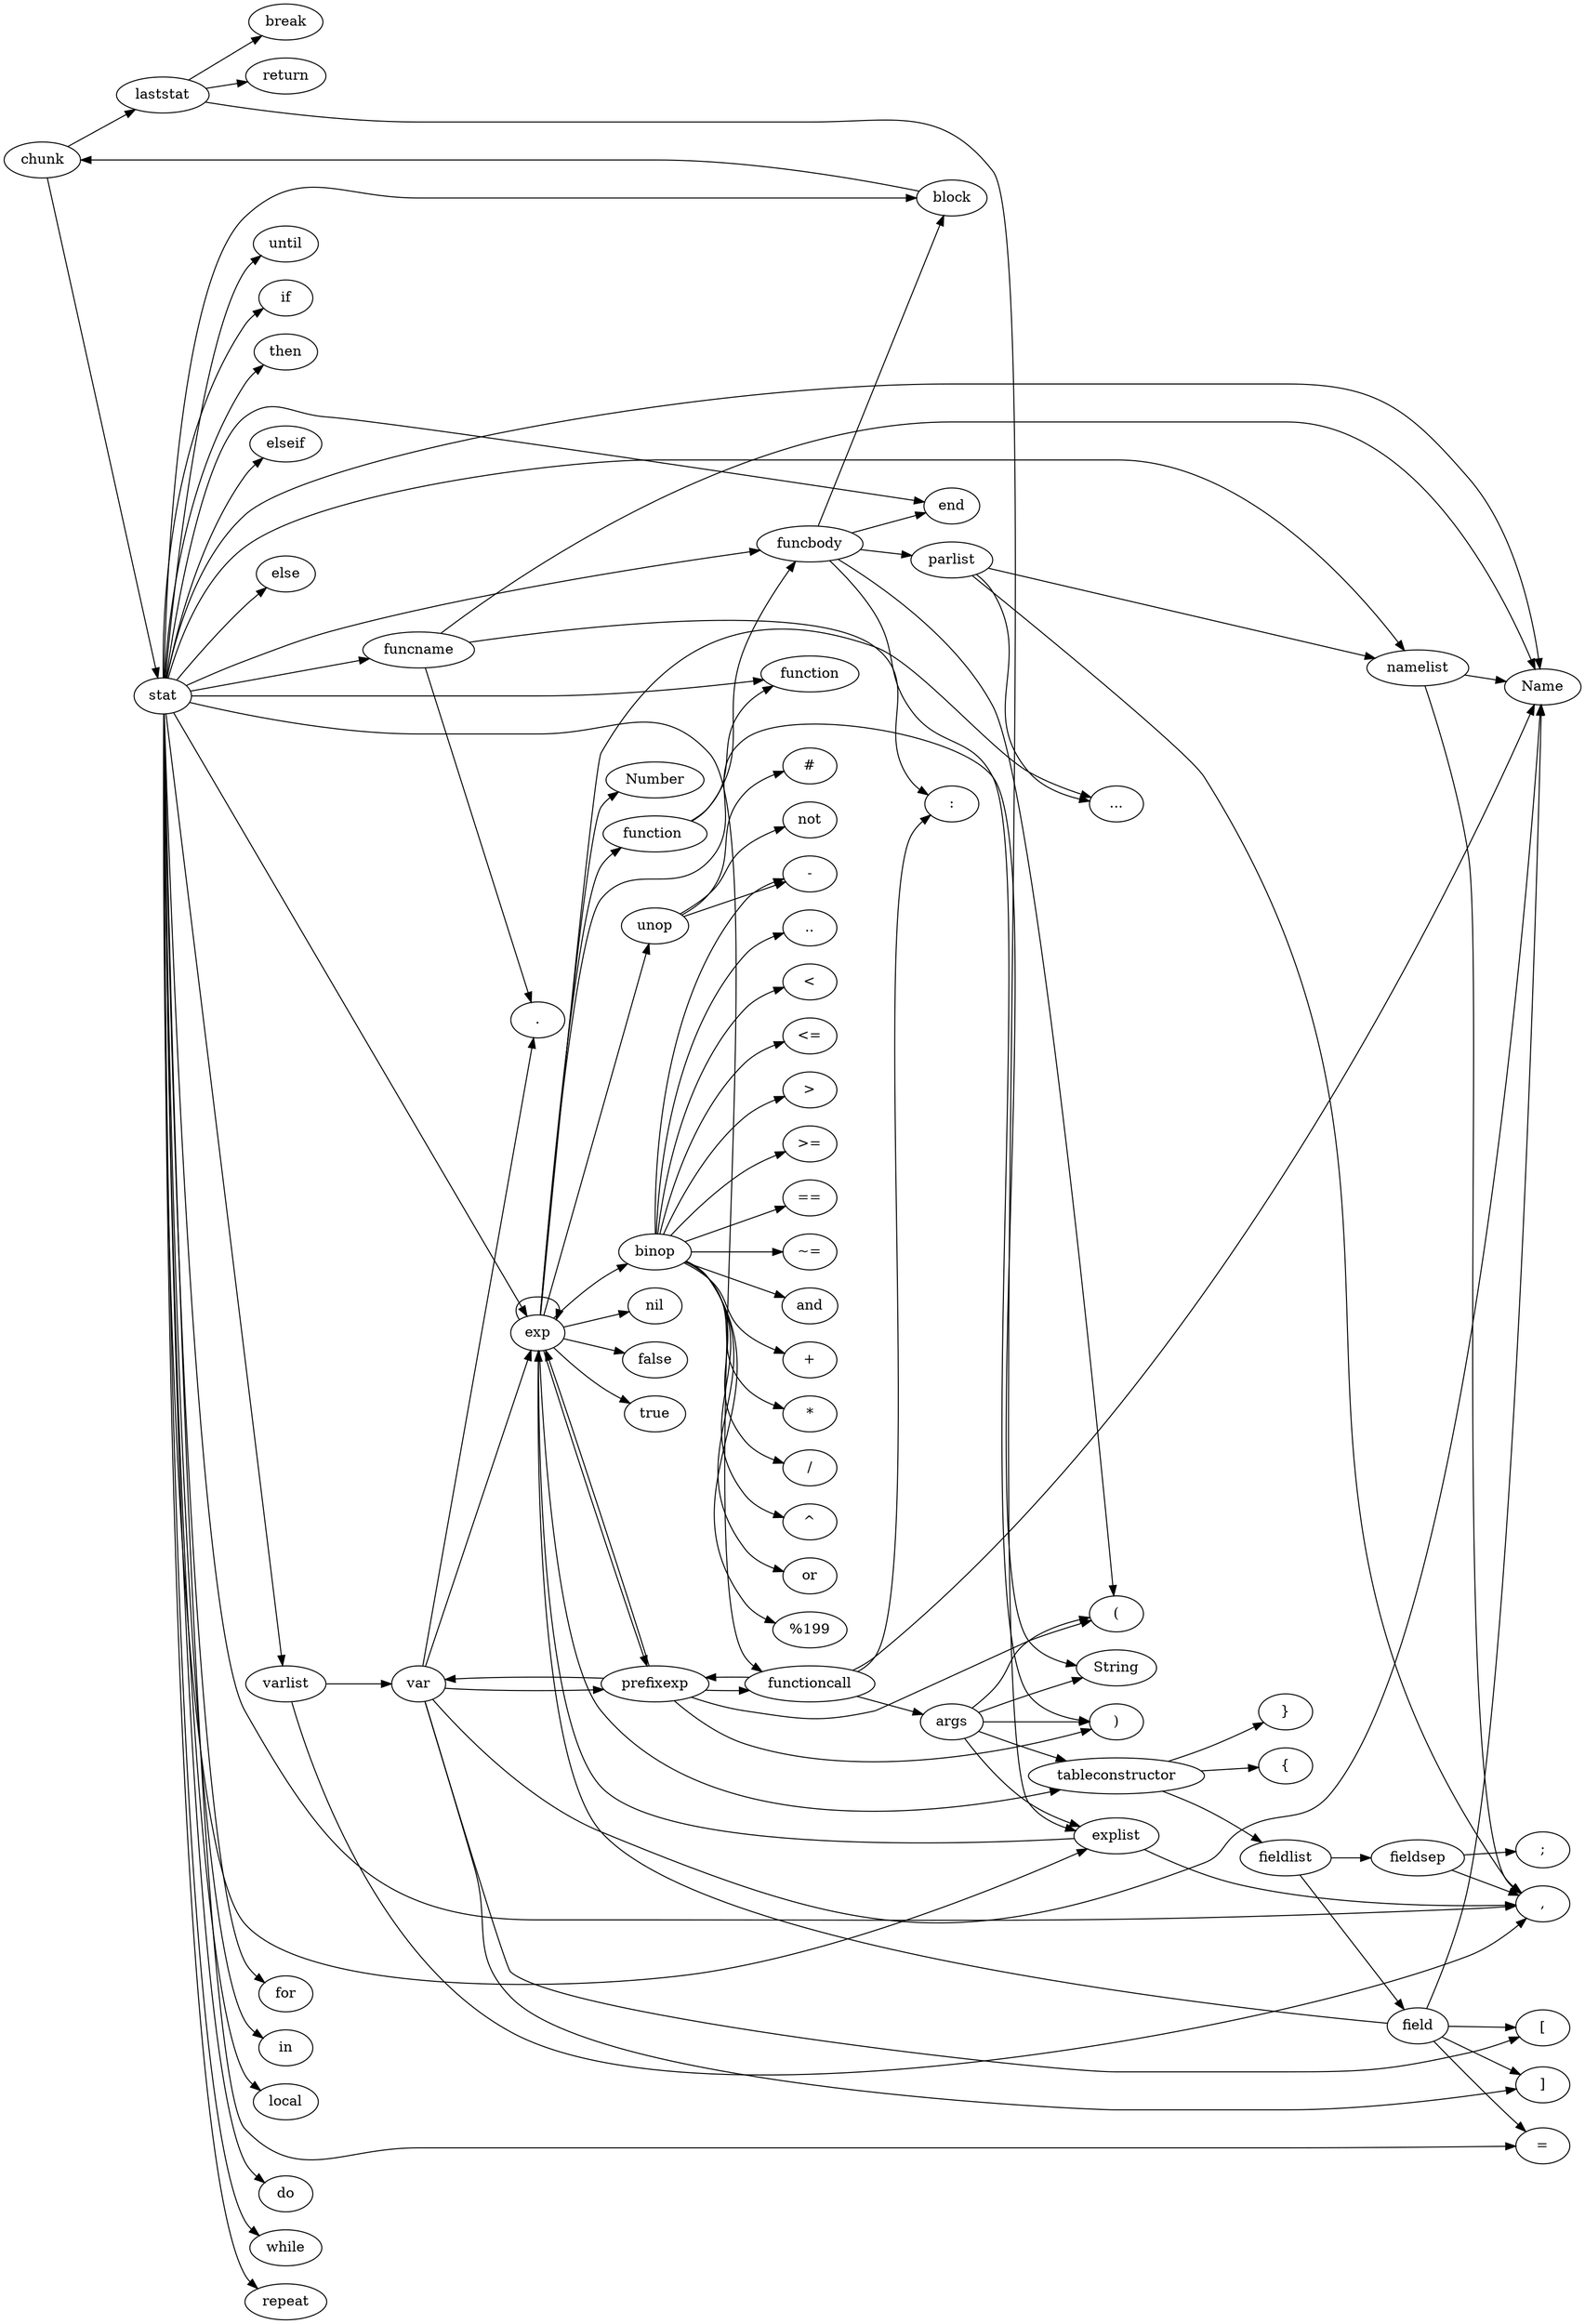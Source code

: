 digraph luasyntax {
//http://www.lua.org/manual/5.1/manual.html

rankdir=LR; //TB

//node[fontname="PMingLiu"]
//edge[fontname="PMingLiu"]

"chunk" -> "stat"
"chunk" -> "laststat"

"block" -> "chunk"

"stat" -> "varlist"
"stat" -> "="
"stat" -> "explist"
"stat" -> "functioncall"
"stat" -> "do"
"stat" -> "block"
"stat" -> "end"
"stat" -> "while"
"stat" -> "exp"
"stat" -> "repeat"
"stat" -> "until"
"stat" -> "if"
"stat" -> "then"
"stat" -> "elseif"
"stat" -> "else"
"stat" -> "for"
"stat" -> "Name"
"stat" -> ","
"stat" -> "namelist"
"stat" -> "in"
"stat" -> "function"
"stat" -> "funcname"
"stat" -> "funcbody"
"stat" -> "local"

"laststat" -> "return"
"laststat" -> "explist"
"laststat" -> "break"

"funcname" -> "Name"
"funcname" -> "."
"funcname" -> ":"

"varlist" -> "var"
"varlist" -> ","

"var" -> "Name"
"var" -> "prefixexp"
"var" -> "["
"var" -> "exp"
"var" -> "]"
"var" -> "."

"namelist" -> "Name"
"namelist" -> ","

"explist" -> "exp"
"explist" -> ","

"exp" -> "nil"
"exp" -> "false"
"exp" -> "true"
"exp" -> "Number"
"exp" -> "String"
"exp" -> "..."
"exp" -> "function "
"exp" -> "prefixexp"
"exp" -> "tableconstructor"
"exp" -> "exp"
"exp" -> "binop"
"exp" -> "unop"

"prefixexp" -> "var"
"prefixexp" -> "functioncall"
"prefixexp" -> "("
"prefixexp" -> "exp"
"prefixexp" -> ")"

"functioncall" -> "prefixexp"
"functioncall" -> "args"
"functioncall" -> ":"
"functioncall" -> "Name"

"args" -> "("
"args" -> "explist"
"args" -> ")"
"args" -> "tableconstructor"
"args" -> "String"

"function " -> "function"
"function " -> "funcbody"

"funcbody" -> "("
"funcbody" -> "parlist"
"funcbody" -> ")"
"funcbody" -> "block"
"funcbody" -> "end"

"parlist" -> "namelist"
"parlist" -> ","
"parlist" -> "..."

"tableconstructor" -> "{"
"tableconstructor" -> "fieldlist"
"tableconstructor" -> "}"

"fieldlist" -> "field"
"fieldlist" -> "fieldsep"

"field" -> "["
"field" -> "exp"
"field" -> "]"
"field" -> "="
"field" -> "Name"

"fieldsep" -> ","
"fieldsep" -> ";"

"binop" -> "+"
"binop" -> "-"
"binop" -> "*"
"binop" -> "/"
"binop" -> "^"
"binop" -> "%"
"binop" -> ".."
"binop" -> "<"
"binop" -> "<="
"binop" -> ">"
"binop" -> ">="
"binop" -> "=="
"binop" -> "~="
"binop" -> "and"
"binop" -> "or"

"unop" -> "-"
"unop" -> "not"
"unop" -> "#"
}